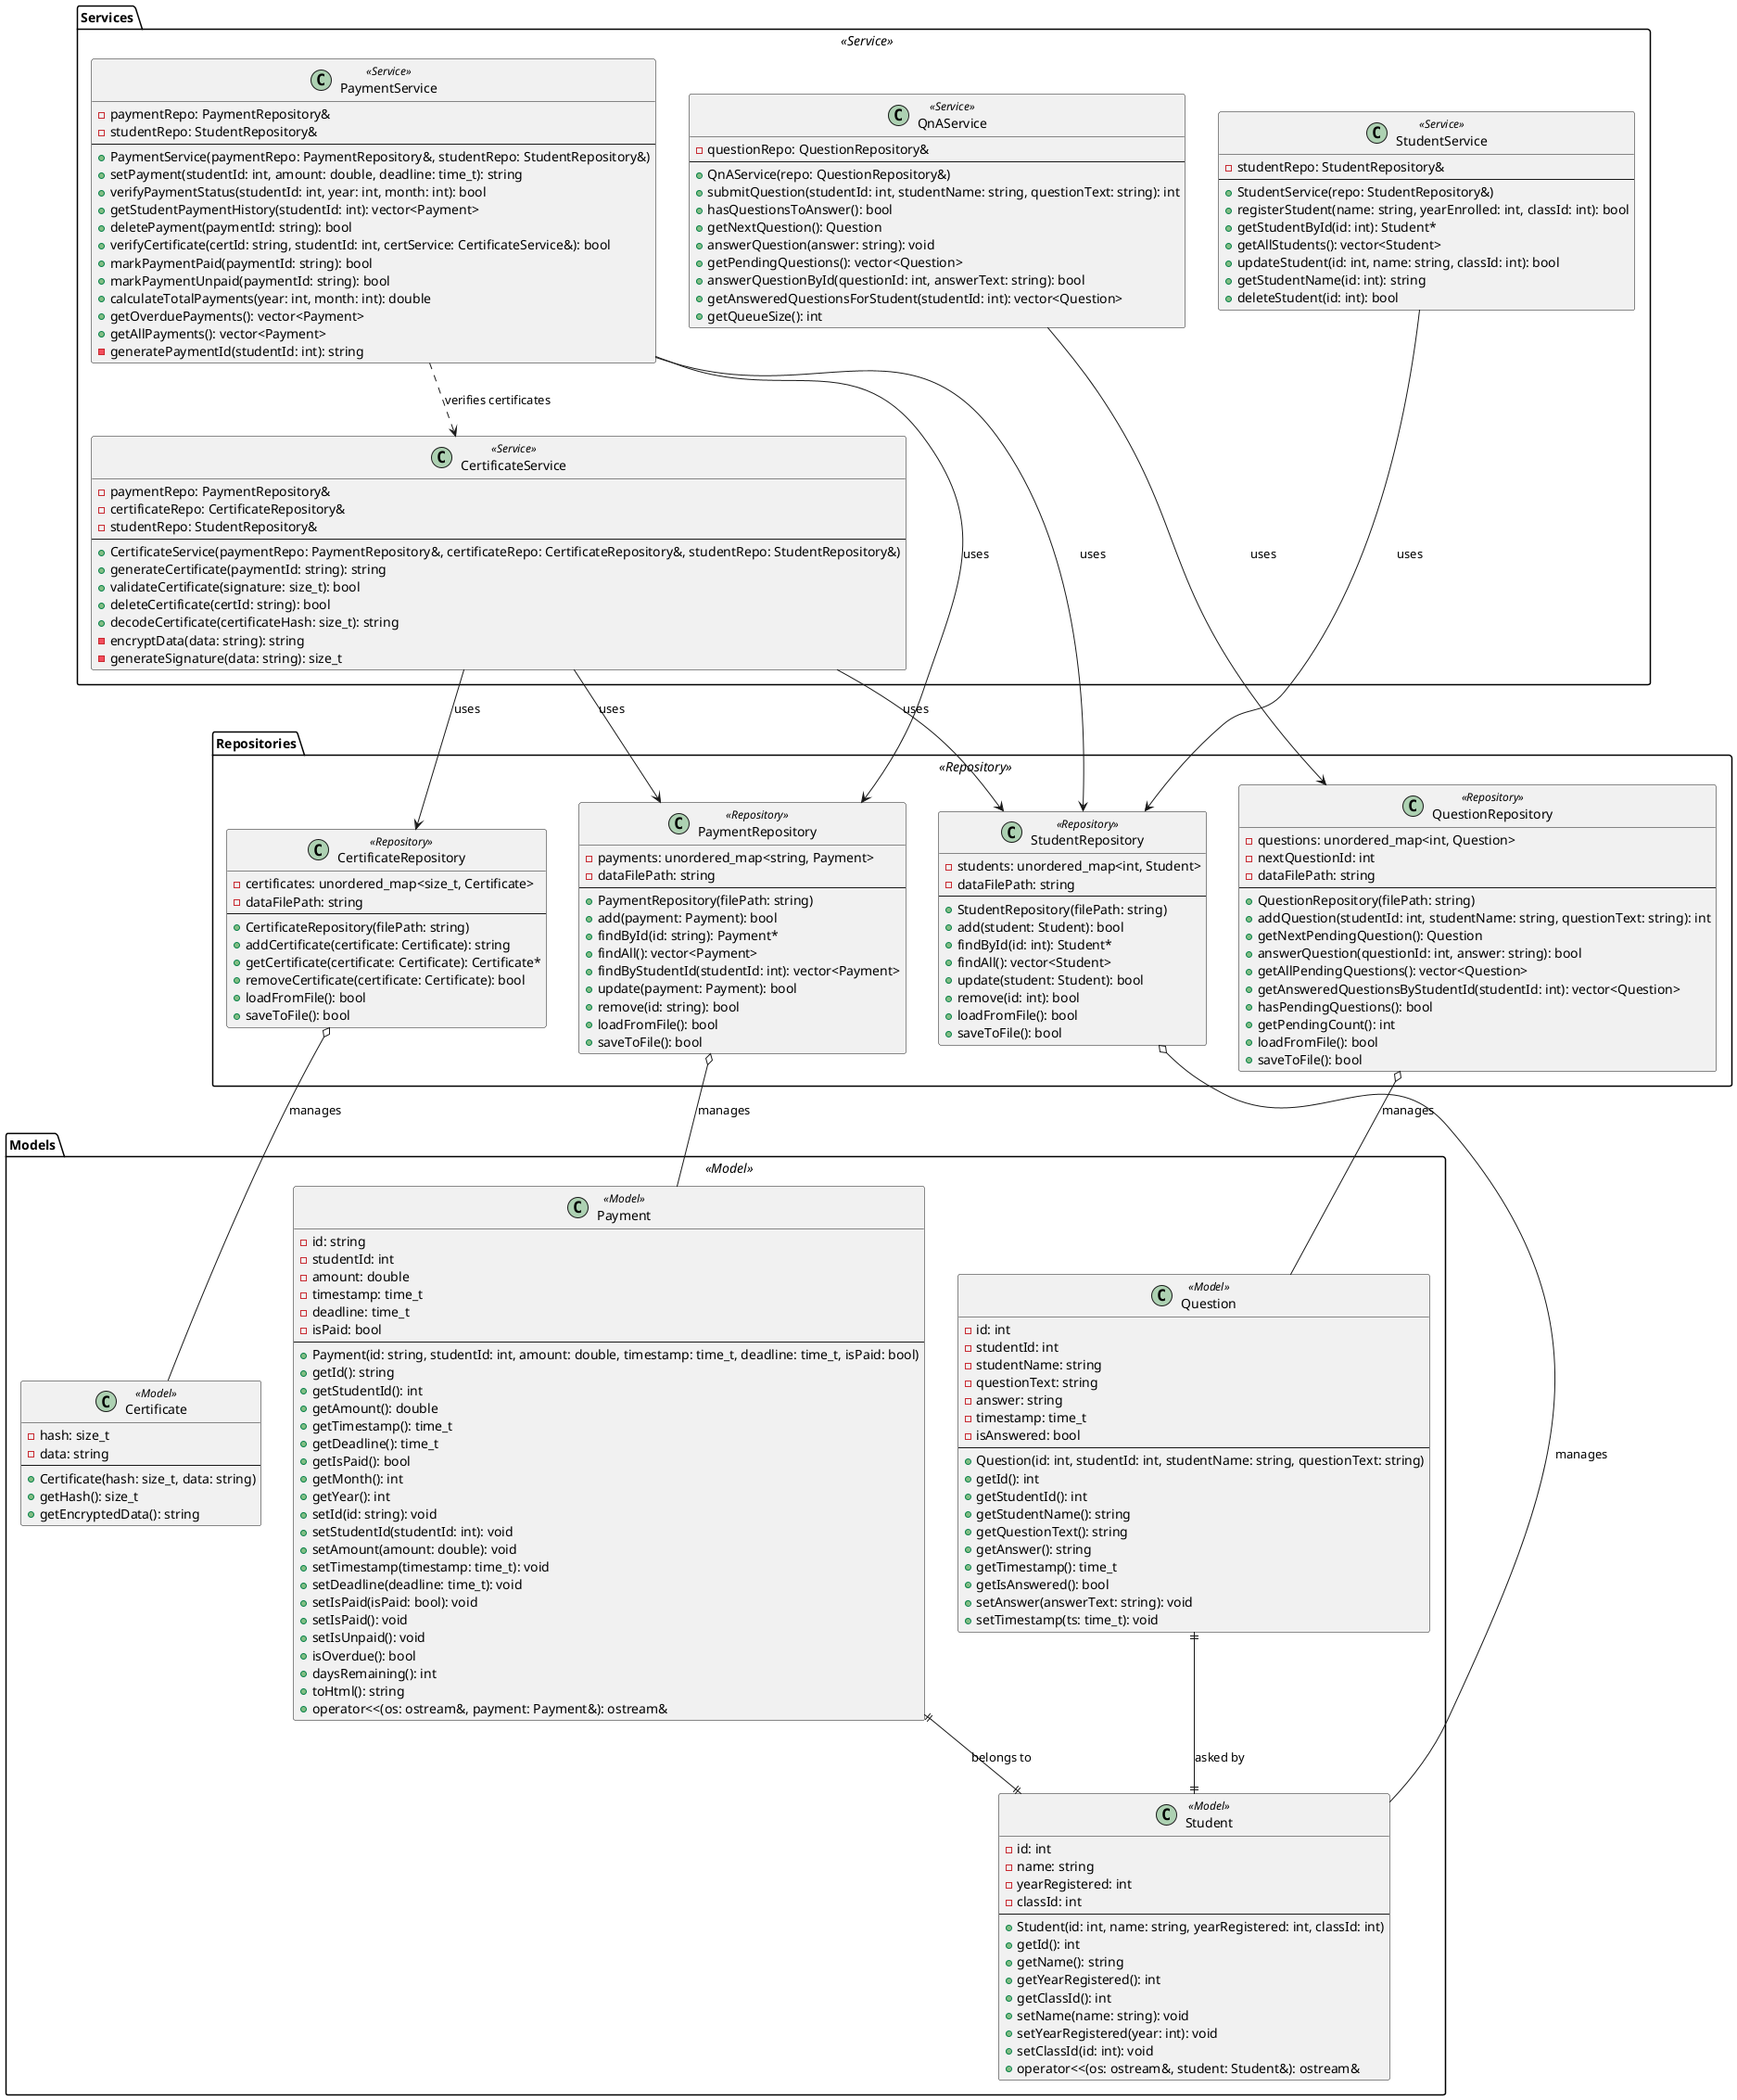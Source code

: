 @startuml models_repo_service
package "Models" <<Model>> {
    class Student <<Model>> {
        - id: int
        - name: string
        - yearRegistered: int
        - classId: int
        --
        + Student(id: int, name: string, yearRegistered: int, classId: int)
        + getId(): int
        + getName(): string
        + getYearRegistered(): int
        + getClassId(): int
        + setName(name: string): void
        + setYearRegistered(year: int): void
        + setClassId(id: int): void
        + operator<<(os: ostream&, student: Student&): ostream&
    }

    class Payment <<Model>> {
        - id: string
        - studentId: int
        - amount: double
        - timestamp: time_t
        - deadline: time_t
        - isPaid: bool
        --
        + Payment(id: string, studentId: int, amount: double, timestamp: time_t, deadline: time_t, isPaid: bool)
        + getId(): string
        + getStudentId(): int
        + getAmount(): double
        + getTimestamp(): time_t
        + getDeadline(): time_t
        + getIsPaid(): bool
        + getMonth(): int
        + getYear(): int
        + setId(id: string): void
        + setStudentId(studentId: int): void
        + setAmount(amount: double): void
        + setTimestamp(timestamp: time_t): void
        + setDeadline(deadline: time_t): void
        + setIsPaid(isPaid: bool): void
        + setIsPaid(): void
        + setIsUnpaid(): void
        + isOverdue(): bool
        + daysRemaining(): int
        + toHtml(): string
        + operator<<(os: ostream&, payment: Payment&): ostream&
    }

    class Question <<Model>> {
        - id: int
        - studentId: int
        - studentName: string
        - questionText: string
        - answer: string
        - timestamp: time_t
        - isAnswered: bool
        --
        + Question(id: int, studentId: int, studentName: string, questionText: string)
        + getId(): int
        + getStudentId(): int
        + getStudentName(): string
        + getQuestionText(): string
        + getAnswer(): string
        + getTimestamp(): time_t
        + getIsAnswered(): bool
        + setAnswer(answerText: string): void
        + setTimestamp(ts: time_t): void
    }

    class Certificate <<Model>> {
        - hash: size_t
        - data: string
        --
        + Certificate(hash: size_t, data: string)
        + getHash(): size_t
        + getEncryptedData(): string
    }
}

package "Repositories" <<Repository>> {
    class StudentRepository <<Repository>> {
        - students: unordered_map<int, Student>
        - dataFilePath: string
        --
        + StudentRepository(filePath: string)
        + add(student: Student): bool
        + findById(id: int): Student*
        + findAll(): vector<Student>
        + update(student: Student): bool
        + remove(id: int): bool
        + loadFromFile(): bool
        + saveToFile(): bool
    }

    class PaymentRepository <<Repository>> {
        - payments: unordered_map<string, Payment>
        - dataFilePath: string
        --
        + PaymentRepository(filePath: string)
        + add(payment: Payment): bool
        + findById(id: string): Payment*
        + findAll(): vector<Payment>
        + findByStudentId(studentId: int): vector<Payment>
        + update(payment: Payment): bool
        + remove(id: string): bool
        + loadFromFile(): bool
        + saveToFile(): bool
    }

    class QuestionRepository <<Repository>> {
        - questions: unordered_map<int, Question>
        - nextQuestionId: int
        - dataFilePath: string
        --
        + QuestionRepository(filePath: string)
        + addQuestion(studentId: int, studentName: string, questionText: string): int
        + getNextPendingQuestion(): Question
        + answerQuestion(questionId: int, answer: string): bool
        + getAllPendingQuestions(): vector<Question>
        + getAnsweredQuestionsByStudentId(studentId: int): vector<Question>
        + hasPendingQuestions(): bool
        + getPendingCount(): int
        + loadFromFile(): bool
        + saveToFile(): bool
    }

    class CertificateRepository <<Repository>> {
        - certificates: unordered_map<size_t, Certificate>
        - dataFilePath: string
        --
        + CertificateRepository(filePath: string)
        + addCertificate(certificate: Certificate): string
        + getCertificate(certificate: Certificate): Certificate*
        + removeCertificate(certificate: Certificate): bool
        + loadFromFile(): bool
        + saveToFile(): bool
    }
}

package "Services" <<Service>> {
    class StudentService <<Service>> {
        - studentRepo: StudentRepository&
        --
        + StudentService(repo: StudentRepository&)
        + registerStudent(name: string, yearEnrolled: int, classId: int): bool
        + getStudentById(id: int): Student*
        + getAllStudents(): vector<Student>
        + updateStudent(id: int, name: string, classId: int): bool
        + getStudentName(id: int): string
        + deleteStudent(id: int): bool
    }

    class PaymentService <<Service>> {
        - paymentRepo: PaymentRepository&
        - studentRepo: StudentRepository&
        --
        + PaymentService(paymentRepo: PaymentRepository&, studentRepo: StudentRepository&)
        + setPayment(studentId: int, amount: double, deadline: time_t): string
        + verifyPaymentStatus(studentId: int, year: int, month: int): bool
        + getStudentPaymentHistory(studentId: int): vector<Payment>
        + deletePayment(paymentId: string): bool
        + verifyCertificate(certId: string, studentId: int, certService: CertificateService&): bool
        + markPaymentPaid(paymentId: string): bool
        + markPaymentUnpaid(paymentId: string): bool
        + calculateTotalPayments(year: int, month: int): double
        + getOverduePayments(): vector<Payment>
        + getAllPayments(): vector<Payment>
        - generatePaymentId(studentId: int): string
    }

    class QnAService <<Service>> {
        - questionRepo: QuestionRepository&
        --
        + QnAService(repo: QuestionRepository&)
        + submitQuestion(studentId: int, studentName: string, questionText: string): int
        + hasQuestionsToAnswer(): bool
        + getNextQuestion(): Question
        + answerQuestion(answer: string): void
        + getPendingQuestions(): vector<Question>
        + answerQuestionById(questionId: int, answerText: string): bool
        + getAnsweredQuestionsForStudent(studentId: int): vector<Question>
        + getQueueSize(): int
    }

    class CertificateService <<Service>> {
        - paymentRepo: PaymentRepository&
        - certificateRepo: CertificateRepository&
        - studentRepo: StudentRepository&
        --
        + CertificateService(paymentRepo: PaymentRepository&, certificateRepo: CertificateRepository&, studentRepo: StudentRepository&)
        + generateCertificate(paymentId: string): string
        + validateCertificate(signature: size_t): bool
        + deleteCertificate(certId: string): bool
        + decodeCertificate(certificateHash: size_t): string
        - encryptData(data: string): string
        - generateSignature(data: string): size_t
    }
}

' ===== RELATIONSHIPS =====

' Model relationships
Payment ||--|| Student : "belongs to"
Question ||--|| Student : "asked by"

' Repository relationships
StudentRepository o-- Student : "manages"
PaymentRepository o-- Payment : "manages"
QuestionRepository o-- Question : "manages"
CertificateRepository o-- Certificate : "manages"

' Service to Repository dependencies
StudentService --> StudentRepository : "uses"
PaymentService --> PaymentRepository : "uses"
PaymentService --> StudentRepository : "uses"
QnAService --> QuestionRepository : "uses"
CertificateService --> PaymentRepository : "uses"
CertificateService --> CertificateRepository : "uses"
CertificateService --> StudentRepository : "uses"

' Service cross-dependencies
PaymentService ..> CertificateService : "verifies certificates"

@enduml